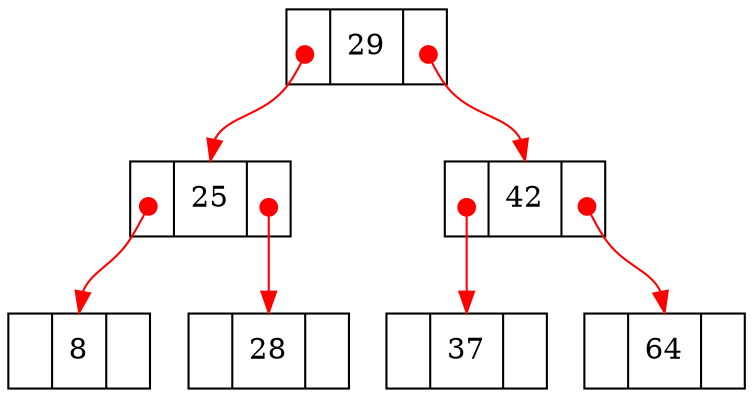 digraph BST {
    node [shape=record]
    
    edge [color=red arrowtail=dot tailclip=false dir=both tailclip=false]
    
    A [label="<left> | <data> 25 | <right>"];
    B [label="<left> | <data> 42 | <right>"];
    C [label="<left> | <data> 37 | <right>"];
    D [label="<left> | <data> 8 | <right>"];
    E [label="<left> | <data> 64 | <right>"];
    F [label="<left> | <data> 29 | <right>"];
    G [label="<left> | <data> 28 | <right>"];
    
    F:right:c->B:data
    F:left:c->A:data
    
    B:left:c->C:data
    B:right:c->E:data
    
    A:left:c->D:data
    A:right:c->G:data
}